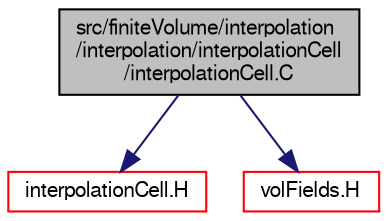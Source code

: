 digraph "src/finiteVolume/interpolation/interpolation/interpolationCell/interpolationCell.C"
{
  bgcolor="transparent";
  edge [fontname="FreeSans",fontsize="10",labelfontname="FreeSans",labelfontsize="10"];
  node [fontname="FreeSans",fontsize="10",shape=record];
  Node0 [label="src/finiteVolume/interpolation\l/interpolation/interpolationCell\l/interpolationCell.C",height=0.2,width=0.4,color="black", fillcolor="grey75", style="filled", fontcolor="black"];
  Node0 -> Node1 [color="midnightblue",fontsize="10",style="solid",fontname="FreeSans"];
  Node1 [label="interpolationCell.H",height=0.2,width=0.4,color="red",URL="$a03776.html"];
  Node0 -> Node300 [color="midnightblue",fontsize="10",style="solid",fontname="FreeSans"];
  Node300 [label="volFields.H",height=0.2,width=0.4,color="red",URL="$a02750.html"];
}
